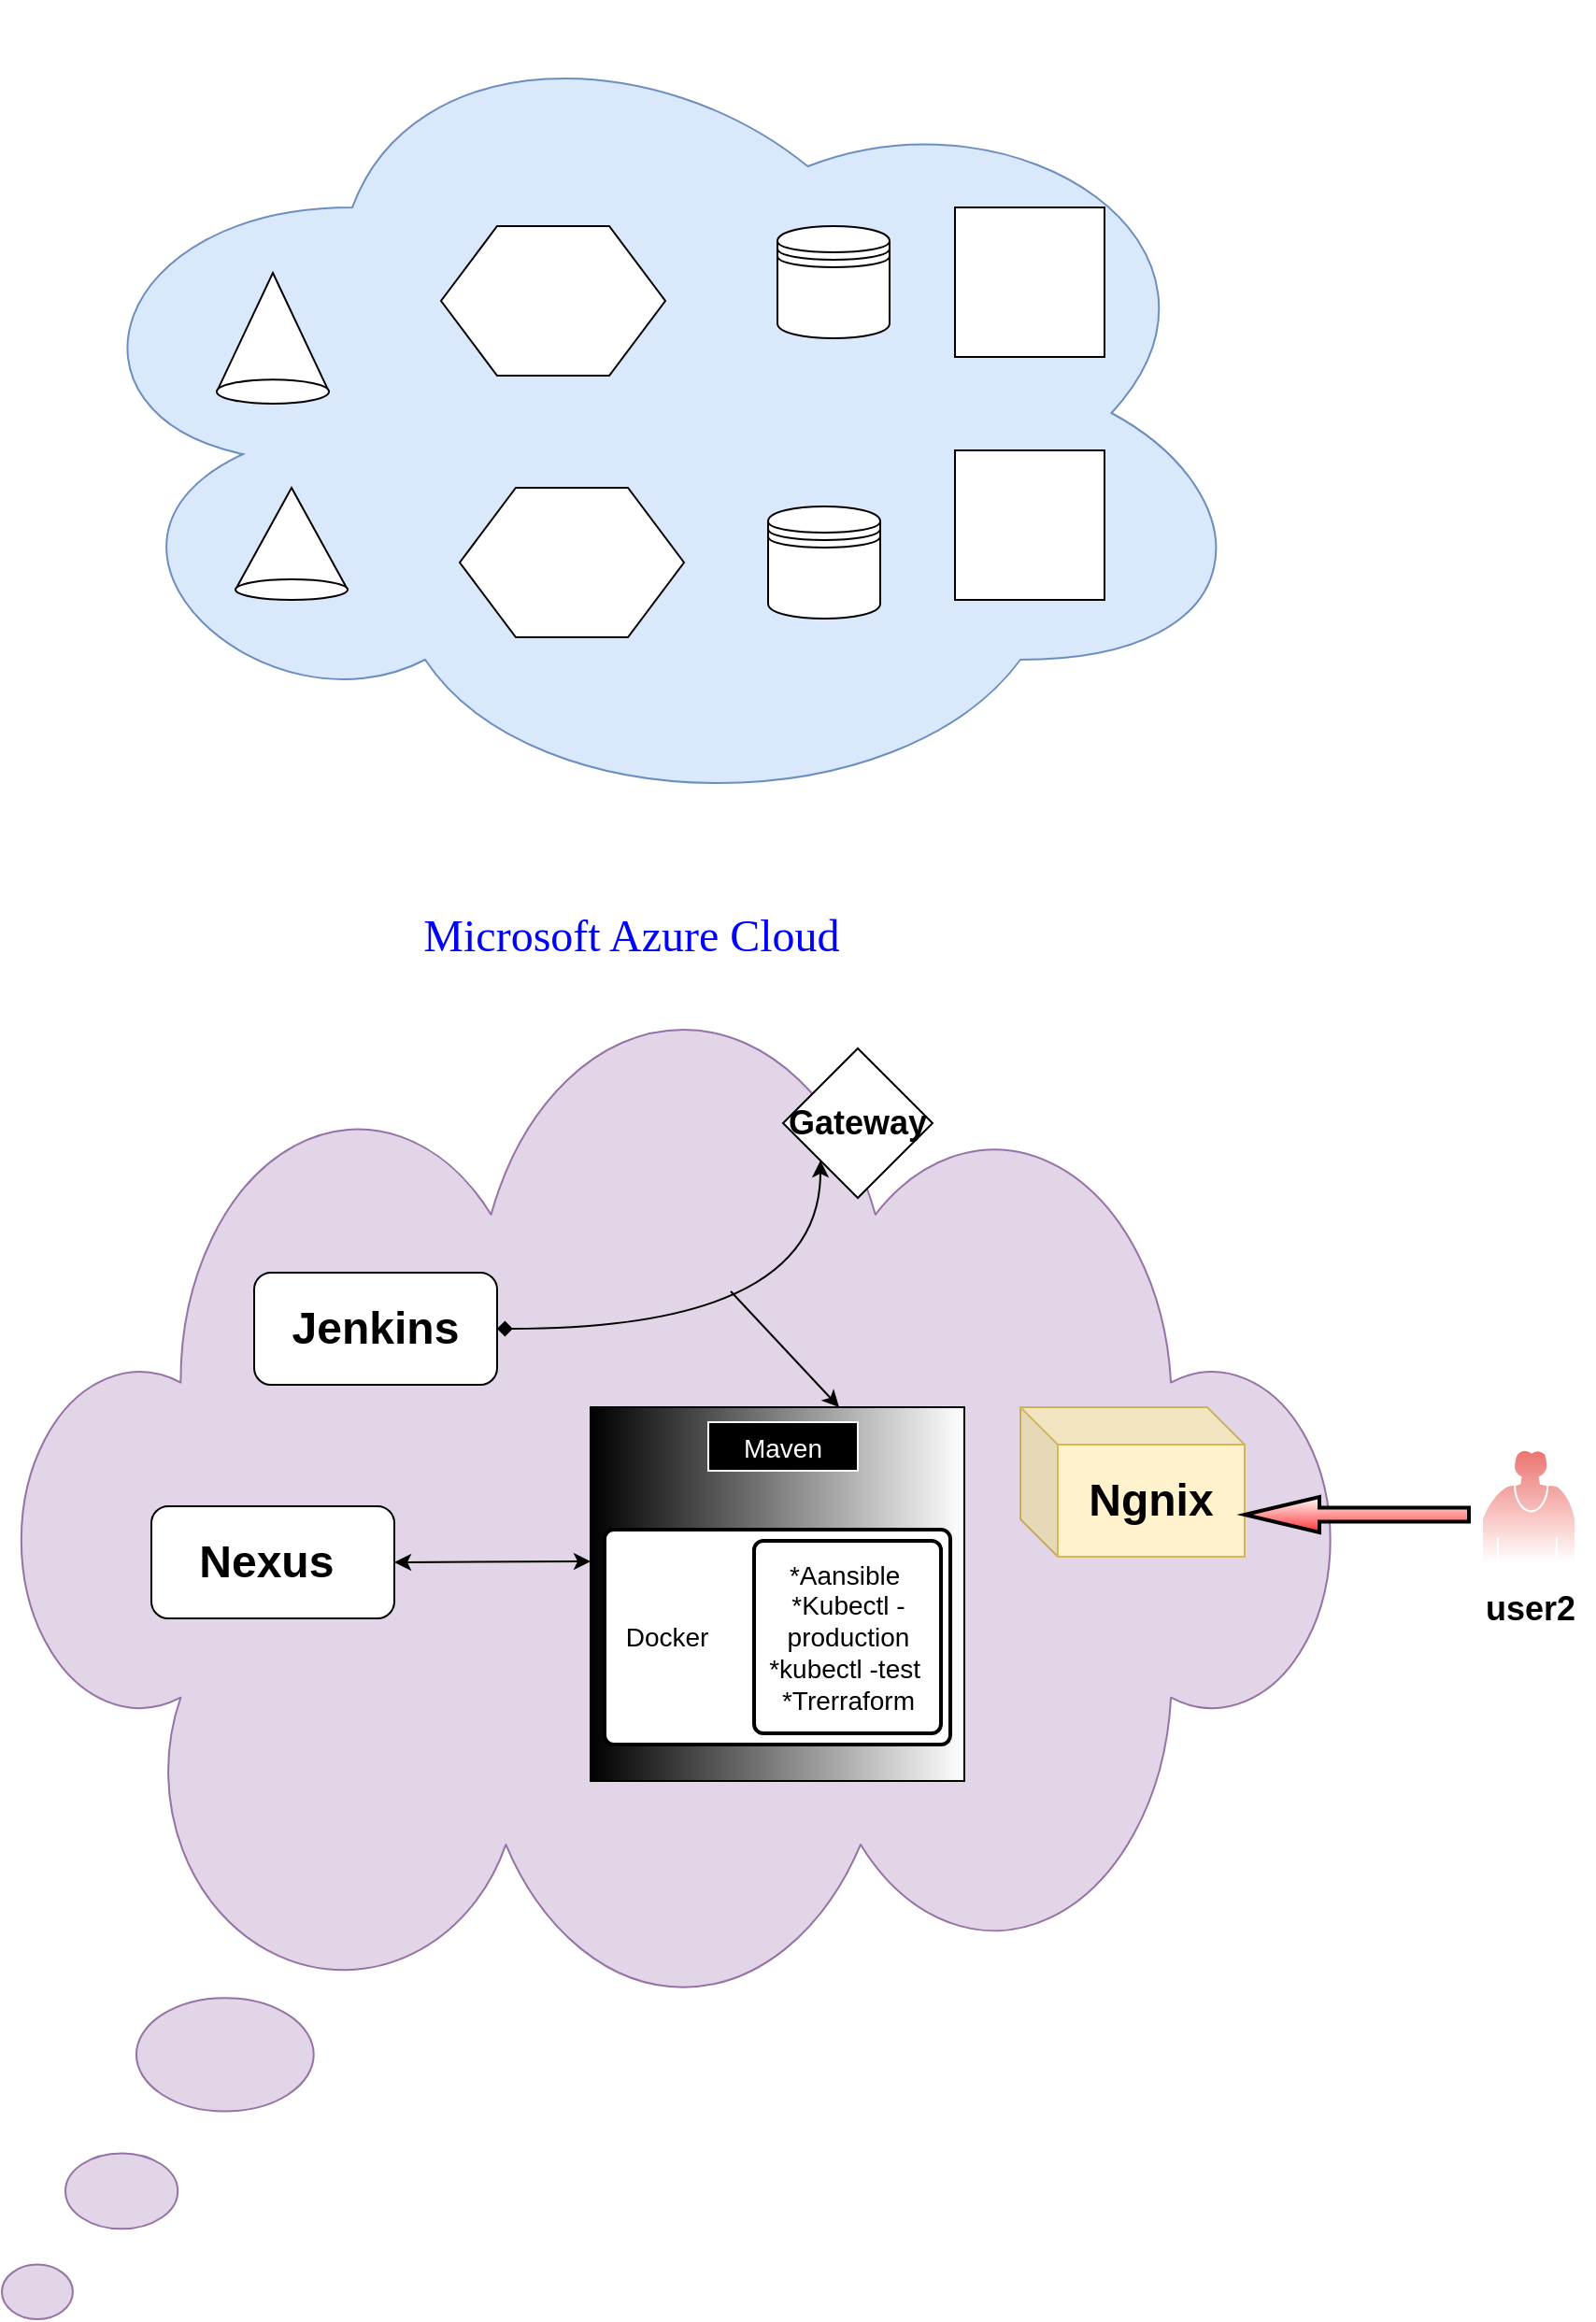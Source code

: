 <mxfile version="10.7.4" type="github"><diagram id="4IK1Um5xhrexqA-xzZzg" name="Page-1"><mxGraphModel dx="840" dy="452" grid="1" gridSize="10" guides="1" tooltips="1" connect="1" arrows="1" fold="1" page="1" pageScale="1" pageWidth="827" pageHeight="1169" background="#ffffff" math="0" shadow="0"><root><mxCell id="0"/><mxCell id="1" parent="0"/><mxCell id="KvjQatQ64ZEA7-jcn9gX-1" value="" style="ellipse;shape=cloud;whiteSpace=wrap;html=1;fillColor=#dae8fc;strokeColor=#6c8ebf;" parent="1" vertex="1"><mxGeometry x="60" width="650" height="440" as="geometry"/></mxCell><mxCell id="ftAkvO0p1ThF50kSwQrO-1" value="" style="whiteSpace=wrap;html=1;aspect=fixed;" parent="1" vertex="1"><mxGeometry x="545" y="110" width="80" height="80" as="geometry"/></mxCell><mxCell id="ftAkvO0p1ThF50kSwQrO-2" value="" style="whiteSpace=wrap;html=1;aspect=fixed;" parent="1" vertex="1"><mxGeometry x="545" y="240" width="80" height="80" as="geometry"/></mxCell><mxCell id="ftAkvO0p1ThF50kSwQrO-5" value="" style="shape=hexagon;perimeter=hexagonPerimeter2;whiteSpace=wrap;html=1;" parent="1" vertex="1"><mxGeometry x="270" y="120" width="120" height="80" as="geometry"/></mxCell><mxCell id="ftAkvO0p1ThF50kSwQrO-6" value="" style="shape=hexagon;perimeter=hexagonPerimeter2;whiteSpace=wrap;html=1;" parent="1" vertex="1"><mxGeometry x="280" y="260" width="120" height="80" as="geometry"/></mxCell><mxCell id="ftAkvO0p1ThF50kSwQrO-7" value="" style="shape=datastore;whiteSpace=wrap;html=1;" parent="1" vertex="1"><mxGeometry x="450" y="120" width="60" height="60" as="geometry"/></mxCell><mxCell id="ftAkvO0p1ThF50kSwQrO-8" value="" style="shape=datastore;whiteSpace=wrap;html=1;" parent="1" vertex="1"><mxGeometry x="445" y="270" width="60" height="60" as="geometry"/></mxCell><mxCell id="ftAkvO0p1ThF50kSwQrO-9" value="" style="verticalLabelPosition=bottom;verticalAlign=top;html=1;shape=mxgraph.basic.cone" parent="1" vertex="1"><mxGeometry x="150" y="145" width="60" height="70" as="geometry"/></mxCell><mxCell id="ftAkvO0p1ThF50kSwQrO-10" value="" style="verticalLabelPosition=bottom;verticalAlign=top;html=1;shape=mxgraph.basic.cone" parent="1" vertex="1"><mxGeometry x="160" y="260" width="60" height="60" as="geometry"/></mxCell><mxCell id="8HP9Y3z3D3JL5SBLpDQE-4" value="" style="whiteSpace=wrap;html=1;shape=mxgraph.basic.cloud_callout;fillColor=#e1d5e7;strokeColor=#9673a6;" vertex="1" parent="1"><mxGeometry x="35" y="550" width="715" height="690" as="geometry"/></mxCell><mxCell id="8HP9Y3z3D3JL5SBLpDQE-5" value="&lt;h1&gt;&lt;b&gt;Ngnix&lt;/b&gt;&lt;/h1&gt;" style="shape=cube;whiteSpace=wrap;html=1;boundedLbl=1;backgroundOutline=1;darkOpacity=0.05;darkOpacity2=0.1;fillColor=#fff2cc;strokeColor=#d6b656;" vertex="1" parent="1"><mxGeometry x="580" y="752" width="120" height="80" as="geometry"/></mxCell><mxCell id="8HP9Y3z3D3JL5SBLpDQE-6" value="" style="whiteSpace=wrap;html=1;aspect=fixed;gradientColor=#ffffff;gradientDirection=east;fillColor=#000000;" vertex="1" parent="1"><mxGeometry x="350" y="752" width="200" height="200" as="geometry"/></mxCell><mxCell id="8HP9Y3z3D3JL5SBLpDQE-32" style="edgeStyle=orthogonalEdgeStyle;curved=1;orthogonalLoop=1;jettySize=auto;html=1;entryX=0;entryY=1;entryDx=0;entryDy=0;startArrow=diamond;startFill=1;targetPerimeterSpacing=2;fontColor=#FFFFFF;" edge="1" parent="1" source="8HP9Y3z3D3JL5SBLpDQE-7" target="8HP9Y3z3D3JL5SBLpDQE-10"><mxGeometry relative="1" as="geometry"><Array as="points"><mxPoint x="473" y="710"/></Array></mxGeometry></mxCell><mxCell id="8HP9Y3z3D3JL5SBLpDQE-7" value="&lt;h1&gt;&lt;b&gt;Jenkins&lt;/b&gt;&lt;/h1&gt;" style="rounded=1;whiteSpace=wrap;html=1;" vertex="1" parent="1"><mxGeometry x="170" y="680" width="130" height="60" as="geometry"/></mxCell><mxCell id="8HP9Y3z3D3JL5SBLpDQE-8" value="&lt;h1&gt;&lt;b&gt;Nexus&amp;nbsp;&lt;/b&gt;&lt;/h1&gt;" style="rounded=1;whiteSpace=wrap;html=1;" vertex="1" parent="1"><mxGeometry x="115" y="805" width="130" height="60" as="geometry"/></mxCell><mxCell id="8HP9Y3z3D3JL5SBLpDQE-10" value="&lt;h2&gt;&lt;b&gt;Gateway&lt;/b&gt;&lt;/h2&gt;" style="rhombus;whiteSpace=wrap;html=1;" vertex="1" parent="1"><mxGeometry x="453" y="560" width="80" height="80" as="geometry"/></mxCell><mxCell id="8HP9Y3z3D3JL5SBLpDQE-12" value="&lt;h1&gt;&lt;span style=&quot;font-weight: normal&quot;&gt;&lt;font face=&quot;Verdana&quot; color=&quot;#0000ff&quot;&gt;Microsoft Azure Cloud&amp;nbsp;&lt;/font&gt;&lt;/span&gt;&lt;/h1&gt;" style="text;html=1;strokeColor=none;fillColor=none;align=center;verticalAlign=middle;whiteSpace=wrap;rounded=0;" vertex="1" parent="1"><mxGeometry x="235" y="490" width="280" height="20" as="geometry"/></mxCell><mxCell id="8HP9Y3z3D3JL5SBLpDQE-20" value="" style="endArrow=classic;startArrow=classic;html=1;exitX=1;exitY=0.5;exitDx=0;exitDy=0;" edge="1" parent="1" source="8HP9Y3z3D3JL5SBLpDQE-8"><mxGeometry width="50" height="50" relative="1" as="geometry"><mxPoint x="260" y="834.5" as="sourcePoint"/><mxPoint x="350" y="834.5" as="targetPoint"/></mxGeometry></mxCell><mxCell id="8HP9Y3z3D3JL5SBLpDQE-25" value="" style="rounded=1;absoluteArcSize=1;html=1;strokeWidth=2;arcSize=10;fontSize=14;" vertex="1" parent="1"><mxGeometry x="357.5" y="817.5" width="185" height="115" as="geometry"/></mxCell><mxCell id="8HP9Y3z3D3JL5SBLpDQE-26" value="Docker&amp;nbsp;" style="html=1;strokeWidth=2;shape=mxgraph.er.anchor;fontSize=14;whiteSpace=wrap;" vertex="1" parent="8HP9Y3z3D3JL5SBLpDQE-25"><mxGeometry width="70" height="115" as="geometry"/></mxCell><mxCell id="8HP9Y3z3D3JL5SBLpDQE-27" value="*Aansible&amp;nbsp;&lt;br&gt;*Kubectl -&lt;br&gt;production&lt;br&gt;*kubectl -test&amp;nbsp;&lt;br&gt;*Trerraform&lt;br&gt;" style="rounded=1;absoluteArcSize=1;html=1;strokeWidth=2;arcSize=10;fontSize=14;whiteSpace=wrap;points=[];strokeColor=inherit;fillColor=inherit;" vertex="1" parent="8HP9Y3z3D3JL5SBLpDQE-25"><mxGeometry x="80" y="6" width="100" height="103" as="geometry"/></mxCell><mxCell id="8HP9Y3z3D3JL5SBLpDQE-30" value="Maven" style="text;align=center;verticalAlign=middle;spacingLeft=4;spacingRight=4;strokeColor=#FFFFFF;fillColor=#000000;rotatable=0;points=[[0,0.5],[1,0.5]];portConstraint=eastwest;fontSize=14;fontColor=#FFFFFF;" vertex="1" parent="1"><mxGeometry x="413" y="760" width="80" height="26" as="geometry"/></mxCell><mxCell id="8HP9Y3z3D3JL5SBLpDQE-35" value="" style="endArrow=classic;html=1;fontColor=#FFFFFF;entryX=0.665;entryY=0;entryDx=0;entryDy=0;entryPerimeter=0;" edge="1" parent="1" target="8HP9Y3z3D3JL5SBLpDQE-6"><mxGeometry width="50" height="50" relative="1" as="geometry"><mxPoint x="425" y="690" as="sourcePoint"/><mxPoint x="475" y="685" as="targetPoint"/></mxGeometry></mxCell><mxCell id="8HP9Y3z3D3JL5SBLpDQE-36" value="" style="shape=mxgraph.bpmn.user_task;html=1;outlineConnect=0;strokeColor=#FFFFFF;fillColor=#EA6B66;gradientColor=#ffffff;fontColor=#FFFFFF;" vertex="1" parent="1"><mxGeometry x="827" y="759" width="50" height="76" as="geometry"/></mxCell><mxCell id="8HP9Y3z3D3JL5SBLpDQE-37" value="" style="verticalLabelPosition=bottom;verticalAlign=top;html=1;strokeWidth=2;shape=mxgraph.arrows2.arrow;dy=0.6;dx=40;notch=0;fillColor=#FF3333;gradientColor=#ffffff;fontColor=#FFFFFF;shadow=0;direction=west;" vertex="1" parent="1"><mxGeometry x="700" y="800" width="120" height="19" as="geometry"/></mxCell><mxCell id="8HP9Y3z3D3JL5SBLpDQE-38" value="&lt;h2&gt;&lt;font color=&quot;#000000&quot;&gt;&lt;b&gt;user2&lt;/b&gt;&lt;/font&gt;&lt;/h2&gt;&lt;font color=&quot;#000000&quot;&gt;&lt;br&gt;&lt;/font&gt;" style="text;html=1;resizable=0;points=[];autosize=1;align=left;verticalAlign=top;spacingTop=-4;fontColor=#FFFFFF;" vertex="1" parent="1"><mxGeometry x="827" y="832" width="60" height="60" as="geometry"/></mxCell></root></mxGraphModel></diagram><diagram id="UwQi1W9pHYQSs_V9BIVv" name="Page-2"><mxGraphModel dx="1044" dy="452" grid="1" gridSize="10" guides="1" tooltips="1" connect="1" arrows="1" fold="1" page="1" pageScale="1" pageWidth="827" pageHeight="1169" math="0" shadow="0"><root><mxCell id="HChpp5ueUXD_LnC0vqjz-0"/><mxCell id="HChpp5ueUXD_LnC0vqjz-1" parent="HChpp5ueUXD_LnC0vqjz-0"/></root></mxGraphModel></diagram></mxfile>